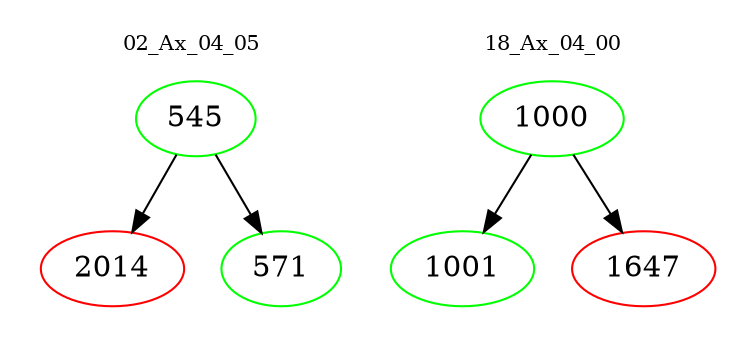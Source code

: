 digraph{
subgraph cluster_0 {
color = white
label = "02_Ax_04_05";
fontsize=10;
T0_545 [label="545", color="green"]
T0_545 -> T0_2014 [color="black"]
T0_2014 [label="2014", color="red"]
T0_545 -> T0_571 [color="black"]
T0_571 [label="571", color="green"]
}
subgraph cluster_1 {
color = white
label = "18_Ax_04_00";
fontsize=10;
T1_1000 [label="1000", color="green"]
T1_1000 -> T1_1001 [color="black"]
T1_1001 [label="1001", color="green"]
T1_1000 -> T1_1647 [color="black"]
T1_1647 [label="1647", color="red"]
}
}
